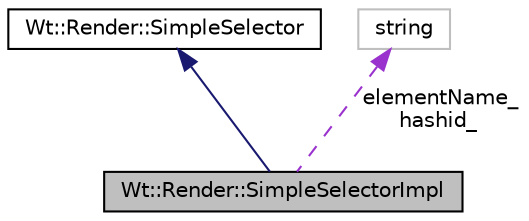 digraph "Wt::Render::SimpleSelectorImpl"
{
 // LATEX_PDF_SIZE
  edge [fontname="Helvetica",fontsize="10",labelfontname="Helvetica",labelfontsize="10"];
  node [fontname="Helvetica",fontsize="10",shape=record];
  Node1 [label="Wt::Render::SimpleSelectorImpl",height=0.2,width=0.4,color="black", fillcolor="grey75", style="filled", fontcolor="black",tooltip=" "];
  Node2 -> Node1 [dir="back",color="midnightblue",fontsize="10",style="solid",fontname="Helvetica"];
  Node2 [label="Wt::Render::SimpleSelector",height=0.2,width=0.4,color="black", fillcolor="white", style="filled",URL="$classWt_1_1Render_1_1SimpleSelector.html",tooltip=" "];
  Node3 -> Node1 [dir="back",color="darkorchid3",fontsize="10",style="dashed",label=" elementName_\nhashid_" ,fontname="Helvetica"];
  Node3 [label="string",height=0.2,width=0.4,color="grey75", fillcolor="white", style="filled",tooltip=" "];
}
